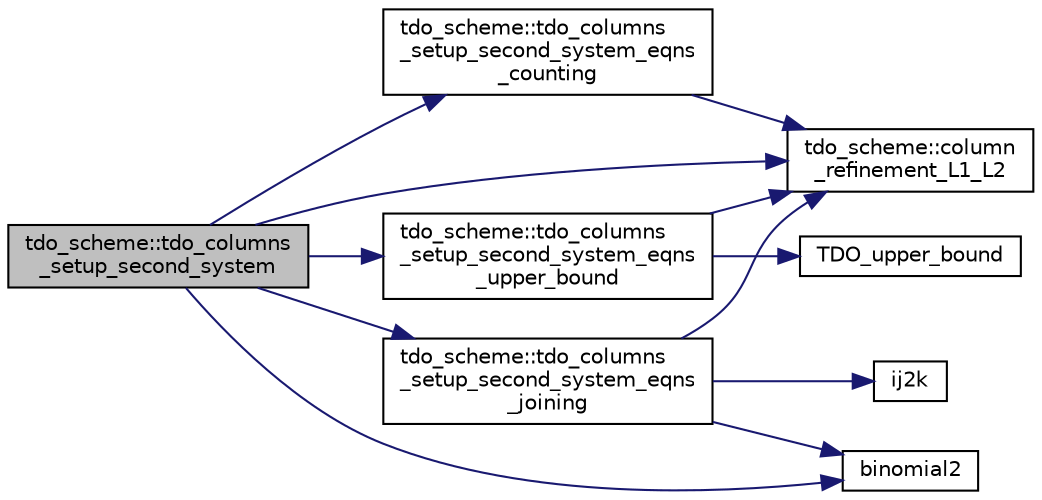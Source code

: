 digraph "tdo_scheme::tdo_columns_setup_second_system"
{
  edge [fontname="Helvetica",fontsize="10",labelfontname="Helvetica",labelfontsize="10"];
  node [fontname="Helvetica",fontsize="10",shape=record];
  rankdir="LR";
  Node396 [label="tdo_scheme::tdo_columns\l_setup_second_system",height=0.2,width=0.4,color="black", fillcolor="grey75", style="filled", fontcolor="black"];
  Node396 -> Node397 [color="midnightblue",fontsize="10",style="solid",fontname="Helvetica"];
  Node397 [label="tdo_scheme::column\l_refinement_L1_L2",height=0.2,width=0.4,color="black", fillcolor="white", style="filled",URL="$d7/dbc/classtdo__scheme.html#ad129f230e11ec9e767abbeb39b50ea47"];
  Node396 -> Node398 [color="midnightblue",fontsize="10",style="solid",fontname="Helvetica"];
  Node398 [label="binomial2",height=0.2,width=0.4,color="black", fillcolor="white", style="filled",URL="$d4/d67/geometry_8h.html#ab6dceea0c43a62b3f5d173730b0e50fa"];
  Node396 -> Node399 [color="midnightblue",fontsize="10",style="solid",fontname="Helvetica"];
  Node399 [label="tdo_scheme::tdo_columns\l_setup_second_system_eqns\l_joining",height=0.2,width=0.4,color="black", fillcolor="white", style="filled",URL="$d7/dbc/classtdo__scheme.html#a00a84291c06fdcfd814afa2dbfb1fda0"];
  Node399 -> Node397 [color="midnightblue",fontsize="10",style="solid",fontname="Helvetica"];
  Node399 -> Node400 [color="midnightblue",fontsize="10",style="solid",fontname="Helvetica"];
  Node400 [label="ij2k",height=0.2,width=0.4,color="black", fillcolor="white", style="filled",URL="$df/dbf/sajeeb_8_c.html#a68a0fe85ad4b80a9220cb33f9c4c0042"];
  Node399 -> Node398 [color="midnightblue",fontsize="10",style="solid",fontname="Helvetica"];
  Node396 -> Node401 [color="midnightblue",fontsize="10",style="solid",fontname="Helvetica"];
  Node401 [label="tdo_scheme::tdo_columns\l_setup_second_system_eqns\l_counting",height=0.2,width=0.4,color="black", fillcolor="white", style="filled",URL="$d7/dbc/classtdo__scheme.html#ac4c60a65dc8252a6cd264882de47c1ae"];
  Node401 -> Node397 [color="midnightblue",fontsize="10",style="solid",fontname="Helvetica"];
  Node396 -> Node402 [color="midnightblue",fontsize="10",style="solid",fontname="Helvetica"];
  Node402 [label="tdo_scheme::tdo_columns\l_setup_second_system_eqns\l_upper_bound",height=0.2,width=0.4,color="black", fillcolor="white", style="filled",URL="$d7/dbc/classtdo__scheme.html#af52832a933312b6806a469a06562102f"];
  Node402 -> Node397 [color="midnightblue",fontsize="10",style="solid",fontname="Helvetica"];
  Node402 -> Node403 [color="midnightblue",fontsize="10",style="solid",fontname="Helvetica"];
  Node403 [label="TDO_upper_bound",height=0.2,width=0.4,color="black", fillcolor="white", style="filled",URL="$d4/d67/geometry_8h.html#acc6e45f60ffca06180f76832347064c8"];
}
